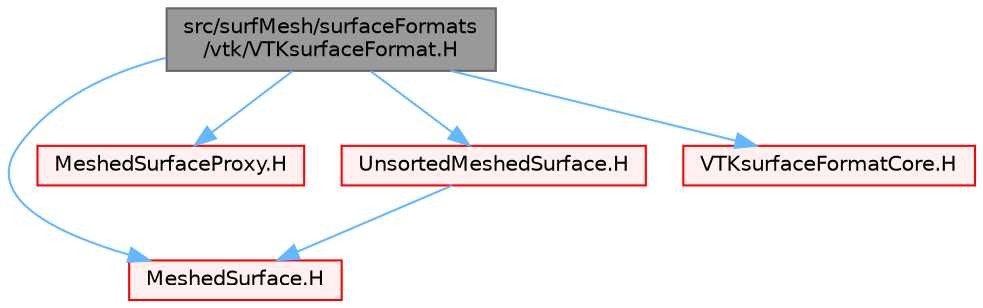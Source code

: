 digraph "src/surfMesh/surfaceFormats/vtk/VTKsurfaceFormat.H"
{
 // LATEX_PDF_SIZE
  bgcolor="transparent";
  edge [fontname=Helvetica,fontsize=10,labelfontname=Helvetica,labelfontsize=10];
  node [fontname=Helvetica,fontsize=10,shape=box,height=0.2,width=0.4];
  Node1 [id="Node000001",label="src/surfMesh/surfaceFormats\l/vtk/VTKsurfaceFormat.H",height=0.2,width=0.4,color="gray40", fillcolor="grey60", style="filled", fontcolor="black",tooltip=" "];
  Node1 -> Node2 [id="edge1_Node000001_Node000002",color="steelblue1",style="solid",tooltip=" "];
  Node2 [id="Node000002",label="MeshedSurface.H",height=0.2,width=0.4,color="red", fillcolor="#FFF0F0", style="filled",URL="$MeshedSurface_8H.html",tooltip=" "];
  Node1 -> Node265 [id="edge2_Node000001_Node000265",color="steelblue1",style="solid",tooltip=" "];
  Node265 [id="Node000265",label="MeshedSurfaceProxy.H",height=0.2,width=0.4,color="red", fillcolor="#FFF0F0", style="filled",URL="$MeshedSurfaceProxy_8H.html",tooltip=" "];
  Node1 -> Node266 [id="edge3_Node000001_Node000266",color="steelblue1",style="solid",tooltip=" "];
  Node266 [id="Node000266",label="UnsortedMeshedSurface.H",height=0.2,width=0.4,color="red", fillcolor="#FFF0F0", style="filled",URL="$UnsortedMeshedSurface_8H.html",tooltip=" "];
  Node266 -> Node2 [id="edge4_Node000266_Node000002",color="steelblue1",style="solid",tooltip=" "];
  Node1 -> Node267 [id="edge5_Node000001_Node000267",color="steelblue1",style="solid",tooltip=" "];
  Node267 [id="Node000267",label="VTKsurfaceFormatCore.H",height=0.2,width=0.4,color="red", fillcolor="#FFF0F0", style="filled",URL="$VTKsurfaceFormatCore_8H.html",tooltip=" "];
}
